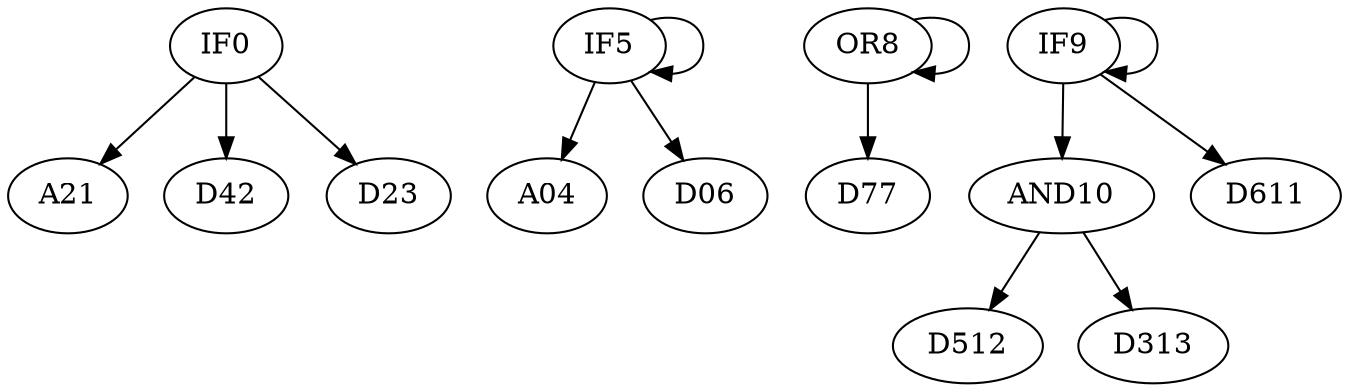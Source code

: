 digraph T {
	IF0 -> A21;
	IF0 -> D42;
	IF0 -> D23;
	IF5 -> A04;
	IF5 -> IF5;
	IF5 -> D06;
	OR8 -> D77;
	OR8 -> OR8;
	IF9 -> IF9;
	IF9 -> AND10;
	IF9 -> D611;
	AND10 -> D512;
	AND10 -> D313;
}
